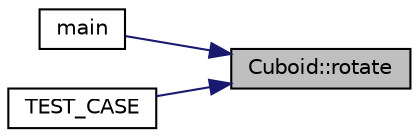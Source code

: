 digraph "Cuboid::rotate"
{
 // LATEX_PDF_SIZE
  edge [fontname="Helvetica",fontsize="10",labelfontname="Helvetica",labelfontsize="10"];
  node [fontname="Helvetica",fontsize="10",shape=record];
  rankdir="RL";
  Node1 [label="Cuboid::rotate",height=0.2,width=0.4,color="black", fillcolor="grey75", style="filled", fontcolor="black",tooltip=" "];
  Node1 -> Node2 [dir="back",color="midnightblue",fontsize="10",style="solid",fontname="Helvetica"];
  Node2 [label="main",height=0.2,width=0.4,color="black", fillcolor="white", style="filled",URL="$app_2main_8cpp.html#ae66f6b31b5ad750f1fe042a706a4e3d4",tooltip=" "];
  Node1 -> Node3 [dir="back",color="midnightblue",fontsize="10",style="solid",fontname="Helvetica"];
  Node3 [label="TEST_CASE",height=0.2,width=0.4,color="black", fillcolor="white", style="filled",URL="$tests_2cuboid_8cpp.html#a28b18901bd4b831e6418d4905d4836fd",tooltip=" "];
}
